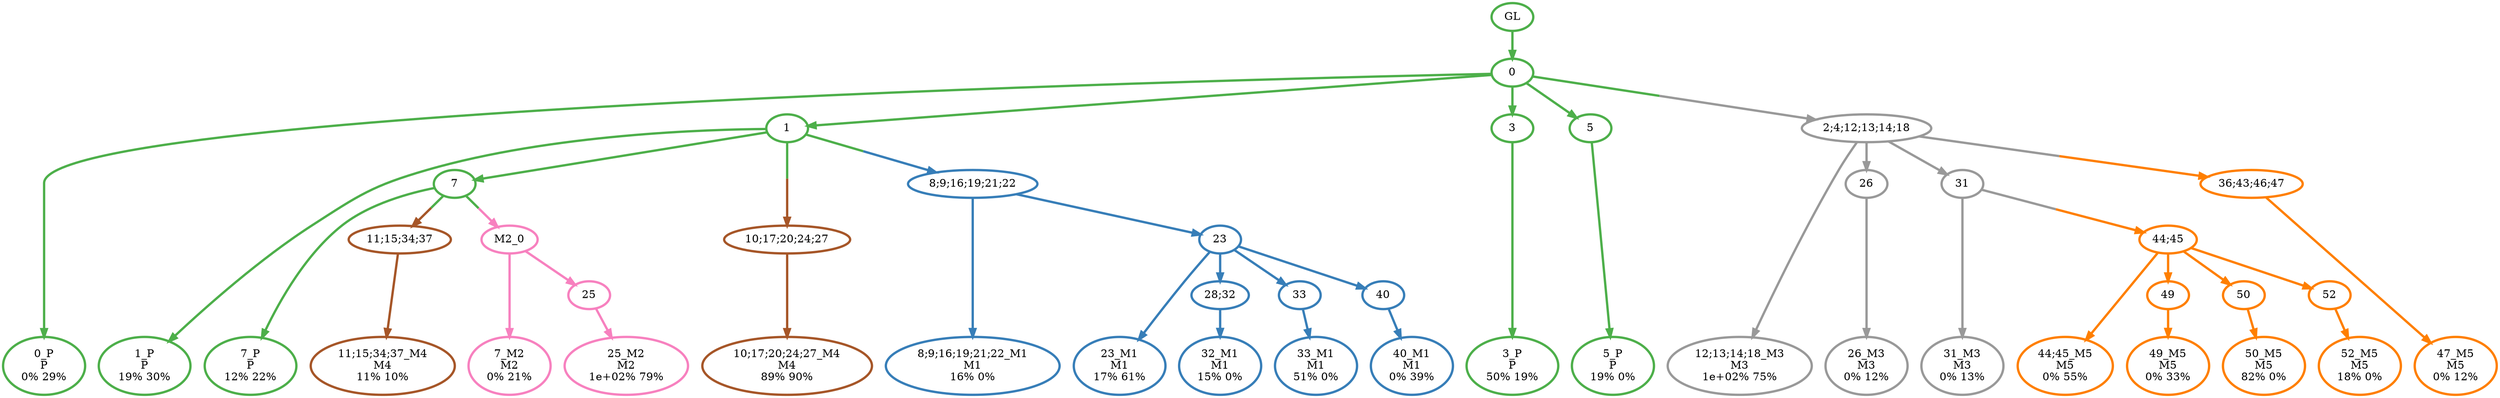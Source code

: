 digraph T {
	{
		rank=same
		42 [penwidth=3,colorscheme=set19,color=3,label="0_P\nP\n0% 29%"]
		40 [penwidth=3,colorscheme=set19,color=3,label="1_P\nP\n19% 30%"]
		38 [penwidth=3,colorscheme=set19,color=3,label="7_P\nP\n12% 22%"]
		36 [penwidth=3,colorscheme=set19,color=3,label="3_P\nP\n50% 19%"]
		34 [penwidth=3,colorscheme=set19,color=3,label="5_P\nP\n19% 0%"]
		33 [penwidth=3,colorscheme=set19,color=2,label="8;9;16;19;21;22_M1\nM1\n16% 0%"]
		31 [penwidth=3,colorscheme=set19,color=2,label="23_M1\nM1\n17% 61%"]
		29 [penwidth=3,colorscheme=set19,color=2,label="32_M1\nM1\n15% 0%"]
		27 [penwidth=3,colorscheme=set19,color=2,label="33_M1\nM1\n51% 0%"]
		25 [penwidth=3,colorscheme=set19,color=2,label="40_M1\nM1\n0% 39%"]
		24 [penwidth=3,colorscheme=set19,color=8,label="7_M2\nM2\n0% 21%"]
		22 [penwidth=3,colorscheme=set19,color=8,label="25_M2\nM2\n1e+02% 79%"]
		21 [penwidth=3,colorscheme=set19,color=9,label="12;13;14;18_M3\nM3\n1e+02% 75%"]
		19 [penwidth=3,colorscheme=set19,color=9,label="26_M3\nM3\n0% 12%"]
		17 [penwidth=3,colorscheme=set19,color=9,label="31_M3\nM3\n0% 13%"]
		16 [penwidth=3,colorscheme=set19,color=7,label="11;15;34;37_M4\nM4\n11% 10%"]
		15 [penwidth=3,colorscheme=set19,color=7,label="10;17;20;24;27_M4\nM4\n89% 90%"]
		14 [penwidth=3,colorscheme=set19,color=5,label="44;45_M5\nM5\n0% 55%"]
		12 [penwidth=3,colorscheme=set19,color=5,label="49_M5\nM5\n0% 33%"]
		10 [penwidth=3,colorscheme=set19,color=5,label="50_M5\nM5\n82% 0%"]
		8 [penwidth=3,colorscheme=set19,color=5,label="52_M5\nM5\n18% 0%"]
		7 [penwidth=3,colorscheme=set19,color=5,label="47_M5\nM5\n0% 12%"]
	}
	44 [penwidth=3,colorscheme=set19,color=3,label="GL"]
	43 [penwidth=3,colorscheme=set19,color=3,label="0"]
	41 [penwidth=3,colorscheme=set19,color=3,label="1"]
	39 [penwidth=3,colorscheme=set19,color=3,label="7"]
	37 [penwidth=3,colorscheme=set19,color=3,label="3"]
	35 [penwidth=3,colorscheme=set19,color=3,label="5"]
	32 [penwidth=3,colorscheme=set19,color=2,label="23"]
	30 [penwidth=3,colorscheme=set19,color=2,label="28;32"]
	28 [penwidth=3,colorscheme=set19,color=2,label="33"]
	26 [penwidth=3,colorscheme=set19,color=2,label="40"]
	23 [penwidth=3,colorscheme=set19,color=8,label="25"]
	20 [penwidth=3,colorscheme=set19,color=9,label="26"]
	18 [penwidth=3,colorscheme=set19,color=9,label="31"]
	13 [penwidth=3,colorscheme=set19,color=5,label="49"]
	11 [penwidth=3,colorscheme=set19,color=5,label="50"]
	9 [penwidth=3,colorscheme=set19,color=5,label="52"]
	6 [penwidth=3,colorscheme=set19,color=5,label="44;45"]
	5 [penwidth=3,colorscheme=set19,color=5,label="36;43;46;47"]
	4 [penwidth=3,colorscheme=set19,color=7,label="11;15;34;37"]
	3 [penwidth=3,colorscheme=set19,color=7,label="10;17;20;24;27"]
	2 [penwidth=3,colorscheme=set19,color=9,label="2;4;12;13;14;18"]
	1 [penwidth=3,colorscheme=set19,color=8,label="M2_0"]
	0 [penwidth=3,colorscheme=set19,color=2,label="8;9;16;19;21;22"]
	44 -> 43 [penwidth=3,colorscheme=set19,color=3]
	43 -> 42 [penwidth=3,colorscheme=set19,color=3]
	43 -> 41 [penwidth=3,colorscheme=set19,color=3]
	43 -> 37 [penwidth=3,colorscheme=set19,color=3]
	43 -> 35 [penwidth=3,colorscheme=set19,color=3]
	43 -> 2 [penwidth=3,colorscheme=set19,color="3;0.5:9"]
	41 -> 40 [penwidth=3,colorscheme=set19,color=3]
	41 -> 39 [penwidth=3,colorscheme=set19,color=3]
	41 -> 3 [penwidth=3,colorscheme=set19,color="3;0.5:7"]
	41 -> 0 [penwidth=3,colorscheme=set19,color="3;0.5:2"]
	39 -> 38 [penwidth=3,colorscheme=set19,color=3]
	39 -> 1 [penwidth=3,colorscheme=set19,color="3;0.5:8"]
	39 -> 4 [penwidth=3,colorscheme=set19,color="3;0.5:7"]
	37 -> 36 [penwidth=3,colorscheme=set19,color=3]
	35 -> 34 [penwidth=3,colorscheme=set19,color=3]
	32 -> 31 [penwidth=3,colorscheme=set19,color=2]
	32 -> 28 [penwidth=3,colorscheme=set19,color=2]
	32 -> 26 [penwidth=3,colorscheme=set19,color=2]
	32 -> 30 [penwidth=3,colorscheme=set19,color=2]
	30 -> 29 [penwidth=3,colorscheme=set19,color=2]
	28 -> 27 [penwidth=3,colorscheme=set19,color=2]
	26 -> 25 [penwidth=3,colorscheme=set19,color=2]
	23 -> 22 [penwidth=3,colorscheme=set19,color=8]
	20 -> 19 [penwidth=3,colorscheme=set19,color=9]
	18 -> 17 [penwidth=3,colorscheme=set19,color=9]
	18 -> 6 [penwidth=3,colorscheme=set19,color="9;0.5:5"]
	13 -> 12 [penwidth=3,colorscheme=set19,color=5]
	11 -> 10 [penwidth=3,colorscheme=set19,color=5]
	9 -> 8 [penwidth=3,colorscheme=set19,color=5]
	6 -> 14 [penwidth=3,colorscheme=set19,color=5]
	6 -> 13 [penwidth=3,colorscheme=set19,color=5]
	6 -> 11 [penwidth=3,colorscheme=set19,color=5]
	6 -> 9 [penwidth=3,colorscheme=set19,color=5]
	5 -> 7 [penwidth=3,colorscheme=set19,color=5]
	4 -> 16 [penwidth=3,colorscheme=set19,color=7]
	3 -> 15 [penwidth=3,colorscheme=set19,color=7]
	2 -> 21 [penwidth=3,colorscheme=set19,color=9]
	2 -> 20 [penwidth=3,colorscheme=set19,color=9]
	2 -> 18 [penwidth=3,colorscheme=set19,color=9]
	2 -> 5 [penwidth=3,colorscheme=set19,color="9;0.5:5"]
	1 -> 24 [penwidth=3,colorscheme=set19,color=8]
	1 -> 23 [penwidth=3,colorscheme=set19,color=8]
	0 -> 33 [penwidth=3,colorscheme=set19,color=2]
	0 -> 32 [penwidth=3,colorscheme=set19,color=2]
}
